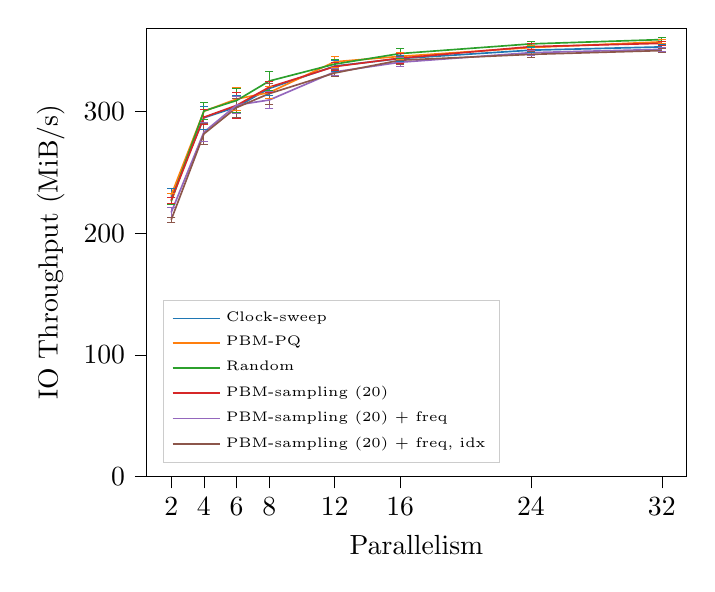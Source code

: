 % This file was created with tikzplotlib v0.10.1.
\begin{tikzpicture}

\definecolor{crimson2143940}{RGB}{214,39,40}
\definecolor{darkgray176}{RGB}{176,176,176}
\definecolor{darkorange25512714}{RGB}{255,127,14}
\definecolor{forestgreen4416044}{RGB}{44,160,44}
\definecolor{lightgray204}{RGB}{204,204,204}
\definecolor{mediumpurple148103189}{RGB}{148,103,189}
\definecolor{sienna1408675}{RGB}{140,86,75}
\definecolor{steelblue31119180}{RGB}{31,119,180}

\begin{axis}[
legend cell align={left},
legend style={
  font=\tiny,
  fill opacity=0.8,
  draw opacity=1,
  text opacity=1,
  at={(0.03,0.03)},
  anchor=south west,
  draw=lightgray204
},
tick align=outside,
tick pos=left,
%title={Hardware IO rate vs parallelism - TPCH},
x grid style={darkgray176},
xlabel={Parallelism},
xtick=data,
xmin=0.5, xmax=33.5,
xtick style={color=black},
y grid style={darkgray176},
ylabel={IO Throughput (MiB/s)},
ymin=0, ymax=368.525,
ytick style={color=black}
]
\path [draw=steelblue31119180, line width=0.3px]
(axis cs:2,223.65)
--(axis cs:2,236.492);

\path [draw=steelblue31119180, line width=0.3px]
(axis cs:4,285.234)
--(axis cs:4,304.631);

\path [draw=steelblue31119180, line width=0.3px]
(axis cs:6,294.407)
--(axis cs:6,313.15);

\path [draw=steelblue31119180, line width=0.3px]
(axis cs:8,312.907)
--(axis cs:8,325.204);

\path [draw=steelblue31119180, line width=0.3px]
(axis cs:12,332.707)
--(axis cs:12,342.109);

\path [draw=steelblue31119180, line width=0.3px]
(axis cs:16,341.167)
--(axis cs:16,346.068);

\path [draw=steelblue31119180, line width=0.3px]
(axis cs:24,348.441)
--(axis cs:24,352.518);

\path [draw=steelblue31119180, line width=0.3px]
(axis cs:32,351.535)
--(axis cs:32,354.817);

\addplot [line width=0.3px, steelblue31119180, mark=-, mark size=1.5, mark options={solid}, only marks, forget plot]
table {%
2 223.65
4 285.234
6 294.407
8 312.907
12 332.707
16 341.167
24 348.441
32 351.535
};
\addplot [line width=0.3px, steelblue31119180, mark=-, mark size=1.5, mark options={solid}, only marks, forget plot]
table {%
2 236.492
4 304.631
6 313.15
8 325.204
12 342.109
16 346.068
24 352.518
32 354.817
};
\path [draw=darkorange25512714, line width=0.3px]
(axis cs:2,229.756)
--(axis cs:2,232.883);

\path [draw=darkorange25512714, line width=0.3px]
(axis cs:4,293.335)
--(axis cs:4,307.171);

\path [draw=darkorange25512714, line width=0.3px]
(axis cs:6,300.695)
--(axis cs:6,319.949);

\path [draw=darkorange25512714, line width=0.3px]
(axis cs:8,311.011)
--(axis cs:8,320.385);

\path [draw=darkorange25512714, line width=0.3px]
(axis cs:12,336.613)
--(axis cs:12,345.325);

\path [draw=darkorange25512714, line width=0.3px]
(axis cs:16,342.494)
--(axis cs:16,348.266);

\path [draw=darkorange25512714, line width=0.3px]
(axis cs:24,350.502)
--(axis cs:24,354.781);

\path [draw=darkorange25512714, line width=0.3px]
(axis cs:32,355.698)
--(axis cs:32,358.951);

\addplot [line width=0.3px, darkorange25512714, mark=-, mark size=1.5, mark options={solid}, only marks, forget plot]
table {%
2 229.756
4 293.335
6 300.695
8 311.011
12 336.613
16 342.494
24 350.502
32 355.698
};
\addplot [line width=0.3px, darkorange25512714, mark=-, mark size=1.5, mark options={solid}, only marks, forget plot]
table {%
2 232.883
4 307.171
6 319.949
8 320.385
12 345.325
16 348.266
24 354.781
32 358.951
};
\path [draw=forestgreen4416044, line width=0.3px]
(axis cs:2,223.37)
--(axis cs:2,229.103);

\path [draw=forestgreen4416044, line width=0.3px]
(axis cs:4,293.454)
--(axis cs:4,307.582);

\path [draw=forestgreen4416044, line width=0.3px]
(axis cs:6,299.243)
--(axis cs:6,319.019);

\path [draw=forestgreen4416044, line width=0.3px]
(axis cs:8,317.408)
--(axis cs:8,332.901);

\path [draw=forestgreen4416044, line width=0.3px]
(axis cs:12,335.157)
--(axis cs:12,342.899);

\path [draw=forestgreen4416044, line width=0.3px]
(axis cs:16,343.664)
--(axis cs:16,351.76);

\path [draw=forestgreen4416044, line width=0.3px]
(axis cs:24,353.752)
--(axis cs:24,357.555);

\path [draw=forestgreen4416044, line width=0.3px]
(axis cs:32,357.441)
--(axis cs:32,360.928);

\addplot [line width=0.3px, forestgreen4416044, mark=-, mark size=1.5, mark options={solid}, only marks, forget plot]
table {%
2 223.37
4 293.454
6 299.243
8 317.408
12 335.157
16 343.664
24 353.752
32 357.441
};
\addplot [line width=0.3px, forestgreen4416044, mark=-, mark size=1.5, mark options={solid}, only marks, forget plot]
table {%
2 229.103
4 307.582
6 319.019
8 332.901
12 342.899
16 351.76
24 357.555
32 360.928
};
\path [draw=crimson2143940, line width=0.3px]
(axis cs:2,224.847)
--(axis cs:2,229.298);

\path [draw=crimson2143940, line width=0.3px]
(axis cs:4,289.182)
--(axis cs:4,301.536);

\path [draw=crimson2143940, line width=0.3px]
(axis cs:6,294.538)
--(axis cs:6,315.653);

\path [draw=crimson2143940, line width=0.3px]
(axis cs:8,315.37)
--(axis cs:8,324.866);

\path [draw=crimson2143940, line width=0.3px]
(axis cs:12,333.743)
--(axis cs:12,340.281);

\path [draw=crimson2143940, line width=0.3px]
(axis cs:16,339.654)
--(axis cs:16,348.187);

\path [draw=crimson2143940, line width=0.3px]
(axis cs:24,350.699)
--(axis cs:24,356.078);

\path [draw=crimson2143940, line width=0.3px]
(axis cs:32,354.616)
--(axis cs:32,357.585);

\addplot [line width=0.3px, crimson2143940, mark=-, mark size=1.5, mark options={solid}, only marks, forget plot]
table {%
2 224.847
4 289.182
6 294.538
8 315.37
12 333.743
16 339.654
24 350.699
32 354.616
};
\addplot [line width=0.3px, crimson2143940, mark=-, mark size=1.5, mark options={solid}, only marks, forget plot]
table {%
2 229.298
4 301.536
6 315.653
8 324.866
12 340.281
16 348.187
24 356.078
32 357.585
};
\path [draw=mediumpurple148103189, line width=0.3px]
(axis cs:2,213.37)
--(axis cs:2,220.831);

\path [draw=mediumpurple148103189, line width=0.3px]
(axis cs:4,275.337)
--(axis cs:4,290.889);

\path [draw=mediumpurple148103189, line width=0.3px]
(axis cs:6,298.523)
--(axis cs:6,312.189);

\path [draw=mediumpurple148103189, line width=0.3px]
(axis cs:8,302.33)
--(axis cs:8,316.767);

\path [draw=mediumpurple148103189, line width=0.3px]
(axis cs:12,329.443)
--(axis cs:12,335.85);

\path [draw=mediumpurple148103189, line width=0.3px]
(axis cs:16,336.966)
--(axis cs:16,344.175);

\path [draw=mediumpurple148103189, line width=0.3px]
(axis cs:24,346.433)
--(axis cs:24,350.483);

\path [draw=mediumpurple148103189, line width=0.3px]
(axis cs:32,349.231)
--(axis cs:32,353.046);

\addplot [line width=0.3px, mediumpurple148103189, mark=-, mark size=1.5, mark options={solid}, only marks, forget plot]
table {%
2 213.37
4 275.337
6 298.523
8 302.33
12 329.443
16 336.966
24 346.433
32 349.231
};
\addplot [line width=0.3px, mediumpurple148103189, mark=-, mark size=1.5, mark options={solid}, only marks, forget plot]
table {%
2 220.831
4 290.889
6 312.189
8 316.767
12 335.85
16 344.175
24 350.483
32 353.046
};
\path [draw=sienna1408675, line width=0.3px]
(axis cs:2,208.987)
--(axis cs:2,213.143);

\path [draw=sienna1408675, line width=0.3px]
(axis cs:4,273.387)
--(axis cs:4,289.933);

\path [draw=sienna1408675, line width=0.3px]
(axis cs:6,295.436)
--(axis cs:6,311.197);

\path [draw=sienna1408675, line width=0.3px]
(axis cs:8,306.059)
--(axis cs:8,323.535);

\path [draw=sienna1408675, line width=0.3px]
(axis cs:12,328.939)
--(axis cs:12,334.518);

\path [draw=sienna1408675, line width=0.3px]
(axis cs:16,338.888)
--(axis cs:16,345.599);

\path [draw=sienna1408675, line width=0.3px]
(axis cs:24,344.517)
--(axis cs:24,349.525);

\path [draw=sienna1408675, line width=0.3px]
(axis cs:32,348.769)
--(axis cs:32,351.524);

\addplot [line width=0.3px, sienna1408675, mark=-, mark size=1.5, mark options={solid}, only marks, forget plot]
table {%
2 208.987
4 273.387
6 295.436
8 306.059
12 328.939
16 338.888
24 344.517
32 348.769
};
\addplot [line width=0.3px, sienna1408675, mark=-, mark size=1.5, mark options={solid}, only marks, forget plot]
table {%
2 213.143
4 289.933
6 311.197
8 323.535
12 334.518
16 345.599
24 349.525
32 351.524
};
\addplot [semithick, steelblue31119180]
table {%
2 230.071
4 294.932
6 303.779
8 319.056
12 337.408
16 343.618
24 350.479
32 353.176
};
\addlegendentry{Clock-sweep}
\addplot [semithick, darkorange25512714]
table {%
2 231.32
4 300.253
6 310.322
8 315.698
12 340.969
16 345.38
24 352.641
32 357.324
};
\addlegendentry{PBM-PQ}
\addplot [semithick, forestgreen4416044]
table {%
2 226.236
4 300.518
6 309.131
8 325.155
12 339.028
16 347.712
24 355.654
32 359.184
};
\addlegendentry{Random}
\addplot [semithick, crimson2143940]
table {%
2 227.072
4 295.359
6 305.095
8 320.118
12 337.012
16 343.92
24 353.388
32 356.1
};
\addlegendentry{PBM-sampling (20)}
\addplot [semithick, mediumpurple148103189]
table {%
2 217.1
4 283.113
6 305.356
8 309.548
12 332.646
16 340.571
24 348.458
32 351.139
};
\addlegendentry{PBM-sampling (20) + freq}
\addplot [semithick, sienna1408675]
table {%
2 211.065
4 281.66
6 303.316
8 314.797
12 331.728
16 342.244
24 347.021
32 350.147
};
\addlegendentry{PBM-sampling (20) + freq, idx}
\end{axis}

\end{tikzpicture}
